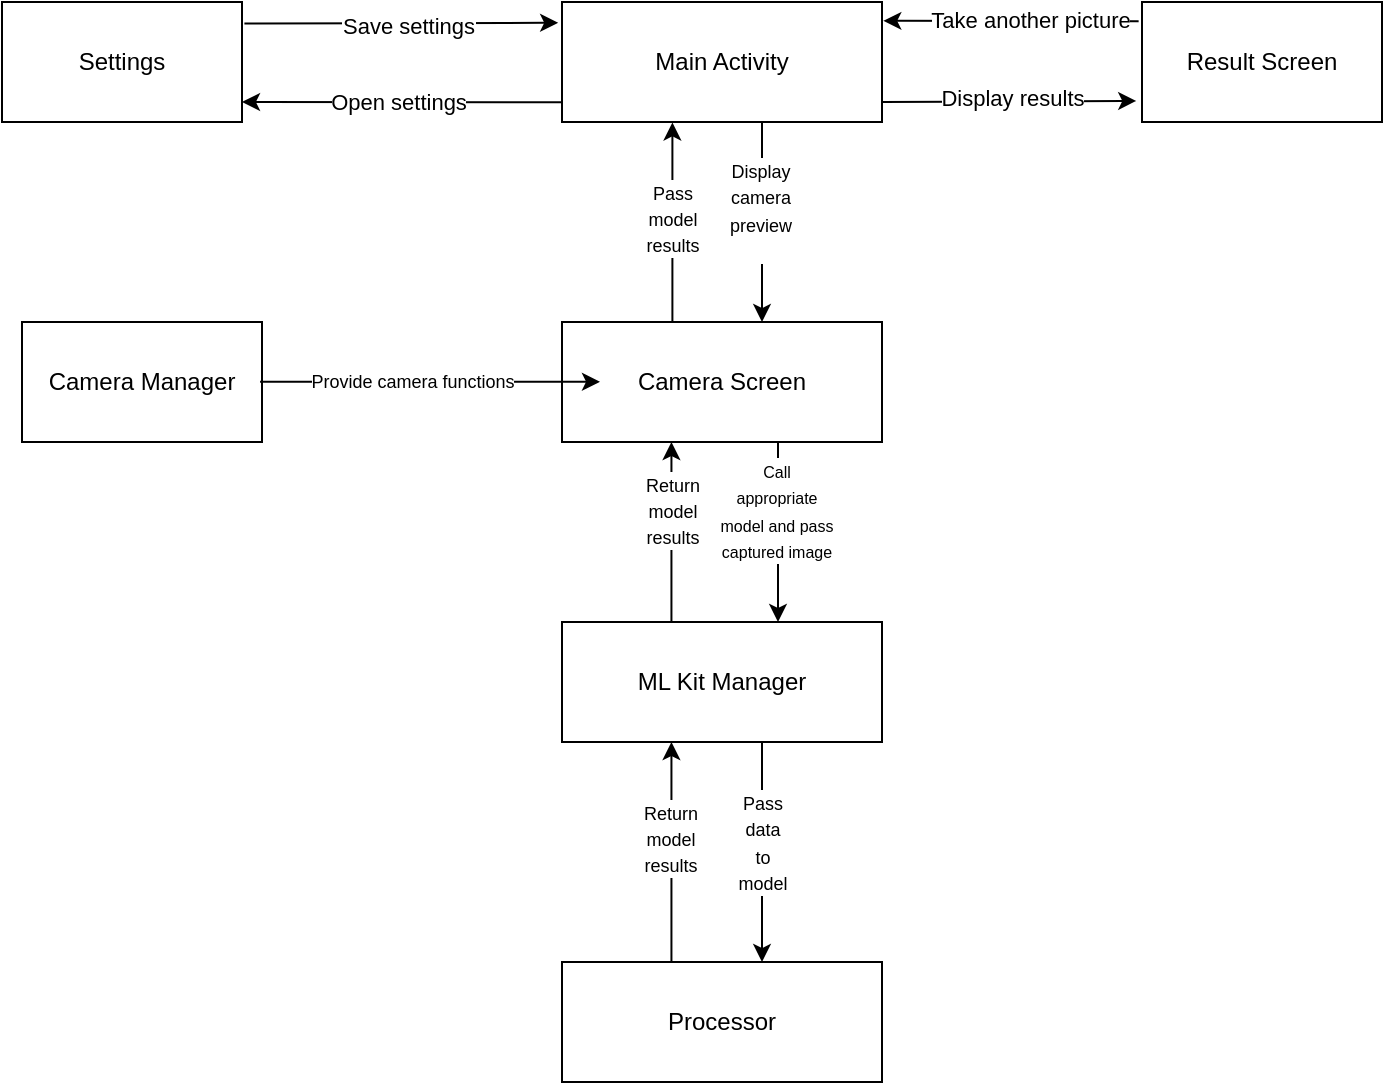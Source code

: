 <mxfile version="26.0.10">
  <diagram name="Stránka-1" id="DhlYpdZlsgiXAGiRkV6A">
    <mxGraphModel dx="1912" dy="1029" grid="1" gridSize="10" guides="1" tooltips="1" connect="1" arrows="1" fold="1" page="1" pageScale="1" pageWidth="827" pageHeight="1169" math="0" shadow="0">
      <root>
        <mxCell id="0" />
        <mxCell id="1" parent="0" />
        <mxCell id="EYExvhXscumWDbPPhQJx-1" value="Main Activity" style="rounded=0;whiteSpace=wrap;html=1;" vertex="1" parent="1">
          <mxGeometry x="349" y="280" width="160" height="60" as="geometry" />
        </mxCell>
        <mxCell id="EYExvhXscumWDbPPhQJx-2" value="Camera Screen" style="rounded=0;whiteSpace=wrap;html=1;" vertex="1" parent="1">
          <mxGeometry x="349" y="440" width="160" height="60" as="geometry" />
        </mxCell>
        <mxCell id="EYExvhXscumWDbPPhQJx-3" value="Camera Manager" style="rounded=0;whiteSpace=wrap;html=1;" vertex="1" parent="1">
          <mxGeometry x="79" y="440" width="120" height="60" as="geometry" />
        </mxCell>
        <mxCell id="EYExvhXscumWDbPPhQJx-4" value="Result Screen" style="rounded=0;whiteSpace=wrap;html=1;" vertex="1" parent="1">
          <mxGeometry x="639" y="280" width="120" height="60" as="geometry" />
        </mxCell>
        <mxCell id="EYExvhXscumWDbPPhQJx-5" value="ML Kit Manager" style="rounded=0;whiteSpace=wrap;html=1;" vertex="1" parent="1">
          <mxGeometry x="349" y="590" width="160" height="60" as="geometry" />
        </mxCell>
        <mxCell id="EYExvhXscumWDbPPhQJx-6" value="Processor" style="rounded=0;whiteSpace=wrap;html=1;" vertex="1" parent="1">
          <mxGeometry x="349" y="760" width="160" height="60" as="geometry" />
        </mxCell>
        <mxCell id="EYExvhXscumWDbPPhQJx-7" value="Settings" style="rounded=0;whiteSpace=wrap;html=1;" vertex="1" parent="1">
          <mxGeometry x="69" y="280" width="120" height="60" as="geometry" />
        </mxCell>
        <mxCell id="EYExvhXscumWDbPPhQJx-8" value="" style="endArrow=classic;html=1;rounded=0;entryX=-0.024;entryY=0.824;entryDx=0;entryDy=0;entryPerimeter=0;" edge="1" parent="1" target="EYExvhXscumWDbPPhQJx-4">
          <mxGeometry width="50" height="50" relative="1" as="geometry">
            <mxPoint x="509" y="330" as="sourcePoint" />
            <mxPoint x="638" y="325" as="targetPoint" />
            <Array as="points" />
          </mxGeometry>
        </mxCell>
        <mxCell id="EYExvhXscumWDbPPhQJx-11" value="Display results" style="edgeLabel;html=1;align=center;verticalAlign=middle;resizable=0;points=[];" vertex="1" connectable="0" parent="EYExvhXscumWDbPPhQJx-8">
          <mxGeometry x="0.015" y="2" relative="1" as="geometry">
            <mxPoint as="offset" />
          </mxGeometry>
        </mxCell>
        <mxCell id="EYExvhXscumWDbPPhQJx-9" value="" style="endArrow=classic;html=1;rounded=0;entryX=1.004;entryY=0.157;entryDx=0;entryDy=0;entryPerimeter=0;exitX=-0.014;exitY=0.161;exitDx=0;exitDy=0;exitPerimeter=0;" edge="1" parent="1" source="EYExvhXscumWDbPPhQJx-4" target="EYExvhXscumWDbPPhQJx-1">
          <mxGeometry width="50" height="50" relative="1" as="geometry">
            <mxPoint x="369" y="500" as="sourcePoint" />
            <mxPoint x="419" y="450" as="targetPoint" />
          </mxGeometry>
        </mxCell>
        <mxCell id="EYExvhXscumWDbPPhQJx-10" value="Take another picture" style="edgeLabel;html=1;align=center;verticalAlign=middle;resizable=0;points=[];" vertex="1" connectable="0" parent="EYExvhXscumWDbPPhQJx-9">
          <mxGeometry x="0.219" y="-1" relative="1" as="geometry">
            <mxPoint x="23" as="offset" />
          </mxGeometry>
        </mxCell>
        <mxCell id="EYExvhXscumWDbPPhQJx-12" value="" style="endArrow=classic;html=1;rounded=0;exitX=0.002;exitY=0.836;exitDx=0;exitDy=0;exitPerimeter=0;entryX=1;entryY=0.833;entryDx=0;entryDy=0;entryPerimeter=0;" edge="1" parent="1" source="EYExvhXscumWDbPPhQJx-1" target="EYExvhXscumWDbPPhQJx-7">
          <mxGeometry width="50" height="50" relative="1" as="geometry">
            <mxPoint x="279" y="380" as="sourcePoint" />
            <mxPoint x="329" y="330" as="targetPoint" />
          </mxGeometry>
        </mxCell>
        <mxCell id="EYExvhXscumWDbPPhQJx-13" value="Open settings" style="edgeLabel;html=1;align=center;verticalAlign=middle;resizable=0;points=[];" vertex="1" connectable="0" parent="EYExvhXscumWDbPPhQJx-12">
          <mxGeometry x="0.028" relative="1" as="geometry">
            <mxPoint as="offset" />
          </mxGeometry>
        </mxCell>
        <mxCell id="EYExvhXscumWDbPPhQJx-14" value="" style="endArrow=classic;html=1;rounded=0;exitX=1.01;exitY=0.18;exitDx=0;exitDy=0;exitPerimeter=0;entryX=-0.012;entryY=0.173;entryDx=0;entryDy=0;entryPerimeter=0;" edge="1" parent="1" source="EYExvhXscumWDbPPhQJx-7" target="EYExvhXscumWDbPPhQJx-1">
          <mxGeometry width="50" height="50" relative="1" as="geometry">
            <mxPoint x="219" y="280" as="sourcePoint" />
            <mxPoint x="269" y="230" as="targetPoint" />
          </mxGeometry>
        </mxCell>
        <mxCell id="EYExvhXscumWDbPPhQJx-15" value="Save settings" style="edgeLabel;html=1;align=center;verticalAlign=middle;resizable=0;points=[];" vertex="1" connectable="0" parent="EYExvhXscumWDbPPhQJx-14">
          <mxGeometry x="0.046" y="-1" relative="1" as="geometry">
            <mxPoint as="offset" />
          </mxGeometry>
        </mxCell>
        <mxCell id="EYExvhXscumWDbPPhQJx-16" value="" style="endArrow=classic;html=1;rounded=0;" edge="1" parent="1">
          <mxGeometry width="50" height="50" relative="1" as="geometry">
            <mxPoint x="449" y="340" as="sourcePoint" />
            <mxPoint x="449" y="440" as="targetPoint" />
          </mxGeometry>
        </mxCell>
        <mxCell id="EYExvhXscumWDbPPhQJx-18" value="&lt;font style=&quot;font-size: 9px;&quot;&gt;Display &lt;br&gt;camera&lt;br&gt;preview&lt;/font&gt;&lt;div&gt;&lt;br&gt;&lt;/div&gt;" style="edgeLabel;html=1;align=center;verticalAlign=middle;resizable=0;points=[];" vertex="1" connectable="0" parent="EYExvhXscumWDbPPhQJx-16">
          <mxGeometry x="-0.532" y="-1" relative="1" as="geometry">
            <mxPoint y="20" as="offset" />
          </mxGeometry>
        </mxCell>
        <mxCell id="EYExvhXscumWDbPPhQJx-17" value="" style="endArrow=classic;html=1;rounded=0;exitX=0.345;exitY=0;exitDx=0;exitDy=0;exitPerimeter=0;entryX=0.345;entryY=1;entryDx=0;entryDy=0;entryPerimeter=0;" edge="1" parent="1" source="EYExvhXscumWDbPPhQJx-2">
          <mxGeometry width="50" height="50" relative="1" as="geometry">
            <mxPoint x="409.4" y="440" as="sourcePoint" />
            <mxPoint x="404.2" y="340.24" as="targetPoint" />
          </mxGeometry>
        </mxCell>
        <mxCell id="EYExvhXscumWDbPPhQJx-19" value="&lt;font style=&quot;font-size: 9px;&quot;&gt;Pass&lt;br&gt;model &lt;br&gt;results&lt;/font&gt;" style="edgeLabel;html=1;align=center;verticalAlign=middle;resizable=0;points=[];" vertex="1" connectable="0" parent="EYExvhXscumWDbPPhQJx-17">
          <mxGeometry x="0.442" relative="1" as="geometry">
            <mxPoint y="20" as="offset" />
          </mxGeometry>
        </mxCell>
        <mxCell id="EYExvhXscumWDbPPhQJx-20" value="" style="endArrow=classic;html=1;rounded=0;entryX=0.008;entryY=0.167;entryDx=0;entryDy=0;entryPerimeter=0;" edge="1" parent="1">
          <mxGeometry width="50" height="50" relative="1" as="geometry">
            <mxPoint x="198.04" y="469.87" as="sourcePoint" />
            <mxPoint x="368.0" y="469.89" as="targetPoint" />
          </mxGeometry>
        </mxCell>
        <mxCell id="EYExvhXscumWDbPPhQJx-21" value="&lt;font style=&quot;font-size: 9px;&quot;&gt;Provide camera functions&lt;/font&gt;" style="edgeLabel;html=1;align=center;verticalAlign=middle;resizable=0;points=[];" vertex="1" connectable="0" parent="EYExvhXscumWDbPPhQJx-20">
          <mxGeometry x="-0.107" y="1" relative="1" as="geometry">
            <mxPoint as="offset" />
          </mxGeometry>
        </mxCell>
        <mxCell id="EYExvhXscumWDbPPhQJx-22" value="" style="endArrow=classic;html=1;rounded=0;exitX=0.675;exitY=1;exitDx=0;exitDy=0;exitPerimeter=0;entryX=0.675;entryY=0;entryDx=0;entryDy=0;entryPerimeter=0;" edge="1" parent="1" source="EYExvhXscumWDbPPhQJx-2" target="EYExvhXscumWDbPPhQJx-5">
          <mxGeometry width="50" height="50" relative="1" as="geometry">
            <mxPoint x="479" y="590" as="sourcePoint" />
            <mxPoint x="529" y="540" as="targetPoint" />
          </mxGeometry>
        </mxCell>
        <mxCell id="EYExvhXscumWDbPPhQJx-23" value="&lt;font style=&quot;font-size: 8px;&quot;&gt;Call&lt;br&gt;appropriate&lt;br&gt;model and pass &lt;br&gt;captured image&lt;/font&gt;" style="edgeLabel;html=1;align=center;verticalAlign=middle;resizable=0;points=[];" vertex="1" connectable="0" parent="EYExvhXscumWDbPPhQJx-22">
          <mxGeometry x="-0.261" y="-1" relative="1" as="geometry">
            <mxPoint as="offset" />
          </mxGeometry>
        </mxCell>
        <mxCell id="EYExvhXscumWDbPPhQJx-24" value="" style="endArrow=classic;html=1;rounded=0;" edge="1" parent="1">
          <mxGeometry width="50" height="50" relative="1" as="geometry">
            <mxPoint x="449" y="650" as="sourcePoint" />
            <mxPoint x="449" y="760" as="targetPoint" />
          </mxGeometry>
        </mxCell>
        <mxCell id="EYExvhXscumWDbPPhQJx-25" value="&lt;font style=&quot;font-size: 9px;&quot;&gt;Pass &lt;br&gt;data &lt;br&gt;to &lt;br&gt;model&lt;/font&gt;" style="edgeLabel;html=1;align=center;verticalAlign=middle;resizable=0;points=[];" vertex="1" connectable="0" parent="EYExvhXscumWDbPPhQJx-24">
          <mxGeometry x="-0.652" relative="1" as="geometry">
            <mxPoint y="31" as="offset" />
          </mxGeometry>
        </mxCell>
        <mxCell id="EYExvhXscumWDbPPhQJx-26" value="" style="endArrow=classic;html=1;rounded=0;exitX=0.342;exitY=0;exitDx=0;exitDy=0;exitPerimeter=0;entryX=0.342;entryY=1;entryDx=0;entryDy=0;entryPerimeter=0;" edge="1" parent="1" source="EYExvhXscumWDbPPhQJx-6" target="EYExvhXscumWDbPPhQJx-5">
          <mxGeometry width="50" height="50" relative="1" as="geometry">
            <mxPoint x="389" y="710" as="sourcePoint" />
            <mxPoint x="439" y="660" as="targetPoint" />
          </mxGeometry>
        </mxCell>
        <mxCell id="EYExvhXscumWDbPPhQJx-27" value="&lt;font style=&quot;font-size: 9px;&quot;&gt;Return &lt;br&gt;model &lt;br&gt;results&lt;/font&gt;" style="edgeLabel;html=1;align=center;verticalAlign=middle;resizable=0;points=[];" vertex="1" connectable="0" parent="EYExvhXscumWDbPPhQJx-26">
          <mxGeometry x="0.128" y="1" relative="1" as="geometry">
            <mxPoint as="offset" />
          </mxGeometry>
        </mxCell>
        <mxCell id="EYExvhXscumWDbPPhQJx-29" value="" style="endArrow=classic;html=1;rounded=0;exitX=0.342;exitY=0;exitDx=0;exitDy=0;exitPerimeter=0;entryX=0.342;entryY=1;entryDx=0;entryDy=0;entryPerimeter=0;" edge="1" parent="1" source="EYExvhXscumWDbPPhQJx-5" target="EYExvhXscumWDbPPhQJx-2">
          <mxGeometry width="50" height="50" relative="1" as="geometry">
            <mxPoint x="369" y="550" as="sourcePoint" />
            <mxPoint x="419" y="500" as="targetPoint" />
          </mxGeometry>
        </mxCell>
        <mxCell id="EYExvhXscumWDbPPhQJx-30" value="&lt;font style=&quot;font-size: 9px;&quot;&gt;Return &lt;br&gt;model &lt;br&gt;results&lt;/font&gt;" style="edgeLabel;html=1;align=center;verticalAlign=middle;resizable=0;points=[];" vertex="1" connectable="0" parent="EYExvhXscumWDbPPhQJx-29">
          <mxGeometry x="0.244" relative="1" as="geometry">
            <mxPoint as="offset" />
          </mxGeometry>
        </mxCell>
      </root>
    </mxGraphModel>
  </diagram>
</mxfile>
